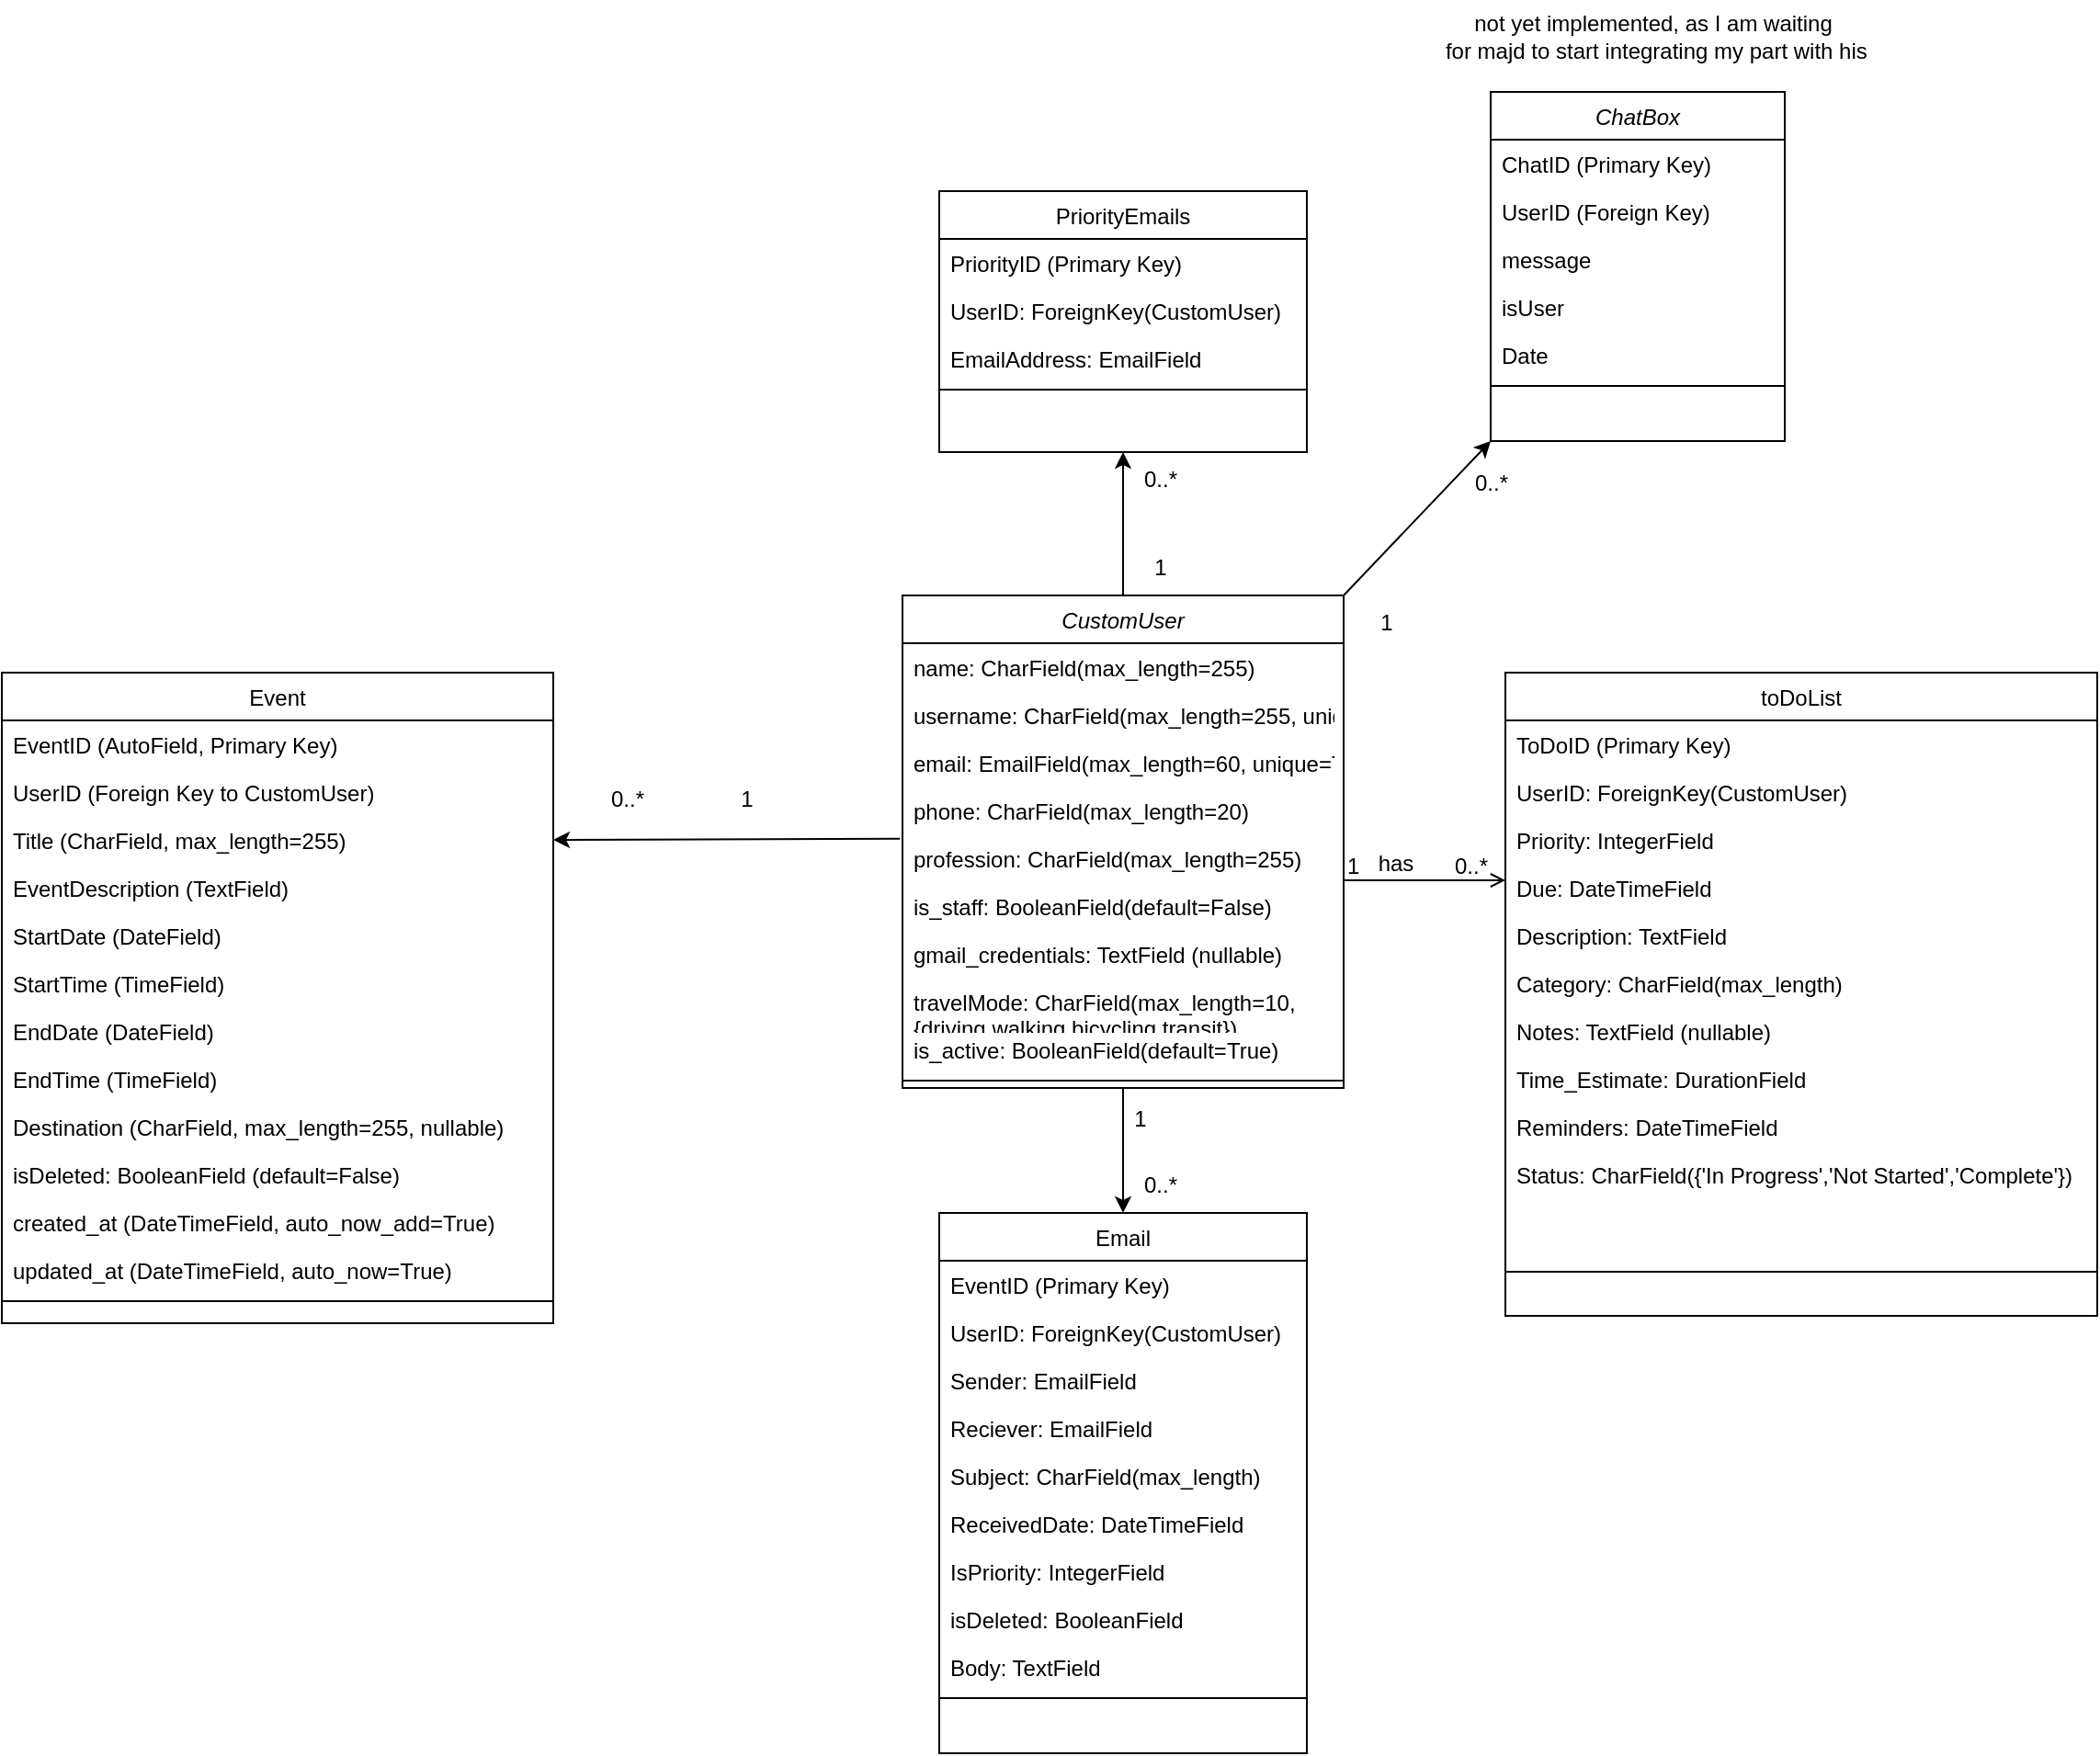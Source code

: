 <mxfile version="22.1.16" type="device">
  <diagram id="C5RBs43oDa-KdzZeNtuy" name="Page-1">
    <mxGraphModel dx="2977" dy="2039" grid="1" gridSize="10" guides="1" tooltips="1" connect="1" arrows="1" fold="1" page="1" pageScale="1" pageWidth="827" pageHeight="1169" math="0" shadow="0">
      <root>
        <mxCell id="WIyWlLk6GJQsqaUBKTNV-0" />
        <mxCell id="WIyWlLk6GJQsqaUBKTNV-1" parent="WIyWlLk6GJQsqaUBKTNV-0" />
        <mxCell id="zkfFHV4jXpPFQw0GAbJ--0" value="CustomUser" style="swimlane;fontStyle=2;align=center;verticalAlign=top;childLayout=stackLayout;horizontal=1;startSize=26;horizontalStack=0;resizeParent=1;resizeLast=0;collapsible=1;marginBottom=0;rounded=0;shadow=0;strokeWidth=1;" parent="WIyWlLk6GJQsqaUBKTNV-1" vertex="1">
          <mxGeometry x="270" y="284" width="240" height="268" as="geometry">
            <mxRectangle x="230" y="140" width="160" height="26" as="alternateBounds" />
          </mxGeometry>
        </mxCell>
        <mxCell id="J3zc6WyBxB49zYIs986k-4" value="name: CharField(max_length=255)" style="text;align=left;verticalAlign=top;spacingLeft=4;spacingRight=4;overflow=hidden;rotatable=0;points=[[0,0.5],[1,0.5]];portConstraint=eastwest;" parent="zkfFHV4jXpPFQw0GAbJ--0" vertex="1">
          <mxGeometry y="26" width="240" height="26" as="geometry" />
        </mxCell>
        <mxCell id="zkfFHV4jXpPFQw0GAbJ--1" value="username: CharField(max_length=255, unique=True)" style="text;align=left;verticalAlign=top;spacingLeft=4;spacingRight=4;overflow=hidden;rotatable=0;points=[[0,0.5],[1,0.5]];portConstraint=eastwest;" parent="zkfFHV4jXpPFQw0GAbJ--0" vertex="1">
          <mxGeometry y="52" width="240" height="26" as="geometry" />
        </mxCell>
        <mxCell id="zkfFHV4jXpPFQw0GAbJ--2" value="email: EmailField(max_length=60, unique=True)" style="text;align=left;verticalAlign=top;spacingLeft=4;spacingRight=4;overflow=hidden;rotatable=0;points=[[0,0.5],[1,0.5]];portConstraint=eastwest;rounded=0;shadow=0;html=0;" parent="zkfFHV4jXpPFQw0GAbJ--0" vertex="1">
          <mxGeometry y="78" width="240" height="26" as="geometry" />
        </mxCell>
        <mxCell id="zkfFHV4jXpPFQw0GAbJ--3" value="phone: CharField(max_length=20)" style="text;align=left;verticalAlign=top;spacingLeft=4;spacingRight=4;overflow=hidden;rotatable=0;points=[[0,0.5],[1,0.5]];portConstraint=eastwest;rounded=0;shadow=0;html=0;" parent="zkfFHV4jXpPFQw0GAbJ--0" vertex="1">
          <mxGeometry y="104" width="240" height="26" as="geometry" />
        </mxCell>
        <mxCell id="zkfFHV4jXpPFQw0GAbJ--5" value="profession: CharField(max_length=255)" style="text;align=left;verticalAlign=top;spacingLeft=4;spacingRight=4;overflow=hidden;rotatable=0;points=[[0,0.5],[1,0.5]];portConstraint=eastwest;" parent="zkfFHV4jXpPFQw0GAbJ--0" vertex="1">
          <mxGeometry y="130" width="240" height="26" as="geometry" />
        </mxCell>
        <mxCell id="J3zc6WyBxB49zYIs986k-5" value="is_staff: BooleanField(default=False)" style="text;align=left;verticalAlign=top;spacingLeft=4;spacingRight=4;overflow=hidden;rotatable=0;points=[[0,0.5],[1,0.5]];portConstraint=eastwest;" parent="zkfFHV4jXpPFQw0GAbJ--0" vertex="1">
          <mxGeometry y="156" width="240" height="26" as="geometry" />
        </mxCell>
        <mxCell id="E0Re_cw0ziKKzkKuO9r6-8" value="gmail_credentials: TextField (nullable)" style="text;align=left;verticalAlign=top;spacingLeft=4;spacingRight=4;overflow=hidden;rotatable=0;points=[[0,0.5],[1,0.5]];portConstraint=eastwest;" vertex="1" parent="zkfFHV4jXpPFQw0GAbJ--0">
          <mxGeometry y="182" width="240" height="26" as="geometry" />
        </mxCell>
        <mxCell id="E0Re_cw0ziKKzkKuO9r6-11" value="travelMode: CharField(max_length=10, &#xa;{driving,walking,bicycling,transit})" style="text;align=left;verticalAlign=top;spacingLeft=4;spacingRight=4;overflow=hidden;rotatable=0;points=[[0,0.5],[1,0.5]];portConstraint=eastwest;" vertex="1" parent="zkfFHV4jXpPFQw0GAbJ--0">
          <mxGeometry y="208" width="240" height="26" as="geometry" />
        </mxCell>
        <mxCell id="E0Re_cw0ziKKzkKuO9r6-9" value="is_active: BooleanField(default=True)" style="text;align=left;verticalAlign=top;spacingLeft=4;spacingRight=4;overflow=hidden;rotatable=0;points=[[0,0.5],[1,0.5]];portConstraint=eastwest;" vertex="1" parent="zkfFHV4jXpPFQw0GAbJ--0">
          <mxGeometry y="234" width="240" height="26" as="geometry" />
        </mxCell>
        <mxCell id="zkfFHV4jXpPFQw0GAbJ--4" value="" style="line;html=1;strokeWidth=1;align=left;verticalAlign=middle;spacingTop=-1;spacingLeft=3;spacingRight=3;rotatable=0;labelPosition=right;points=[];portConstraint=eastwest;" parent="zkfFHV4jXpPFQw0GAbJ--0" vertex="1">
          <mxGeometry y="260" width="240" height="8" as="geometry" />
        </mxCell>
        <mxCell id="zkfFHV4jXpPFQw0GAbJ--17" value="toDoList" style="swimlane;fontStyle=0;align=center;verticalAlign=top;childLayout=stackLayout;horizontal=1;startSize=26;horizontalStack=0;resizeParent=1;resizeLast=0;collapsible=1;marginBottom=0;rounded=0;shadow=0;strokeWidth=1;" parent="WIyWlLk6GJQsqaUBKTNV-1" vertex="1">
          <mxGeometry x="598" y="326" width="322" height="350" as="geometry">
            <mxRectangle x="550" y="140" width="160" height="26" as="alternateBounds" />
          </mxGeometry>
        </mxCell>
        <mxCell id="J3zc6WyBxB49zYIs986k-7" value="ToDoID (Primary Key)" style="text;align=left;verticalAlign=top;spacingLeft=4;spacingRight=4;overflow=hidden;rotatable=0;points=[[0,0.5],[1,0.5]];portConstraint=eastwest;" parent="zkfFHV4jXpPFQw0GAbJ--17" vertex="1">
          <mxGeometry y="26" width="322" height="26" as="geometry" />
        </mxCell>
        <mxCell id="J3zc6WyBxB49zYIs986k-8" value="UserID: ForeignKey(CustomUser)" style="text;align=left;verticalAlign=top;spacingLeft=4;spacingRight=4;overflow=hidden;rotatable=0;points=[[0,0.5],[1,0.5]];portConstraint=eastwest;rounded=0;shadow=0;html=0;" parent="zkfFHV4jXpPFQw0GAbJ--17" vertex="1">
          <mxGeometry y="52" width="322" height="26" as="geometry" />
        </mxCell>
        <mxCell id="zkfFHV4jXpPFQw0GAbJ--19" value="Priority: IntegerField" style="text;align=left;verticalAlign=top;spacingLeft=4;spacingRight=4;overflow=hidden;rotatable=0;points=[[0,0.5],[1,0.5]];portConstraint=eastwest;rounded=0;shadow=0;html=0;" parent="zkfFHV4jXpPFQw0GAbJ--17" vertex="1">
          <mxGeometry y="78" width="322" height="26" as="geometry" />
        </mxCell>
        <mxCell id="zkfFHV4jXpPFQw0GAbJ--20" value="Due: DateTimeField" style="text;align=left;verticalAlign=top;spacingLeft=4;spacingRight=4;overflow=hidden;rotatable=0;points=[[0,0.5],[1,0.5]];portConstraint=eastwest;rounded=0;shadow=0;html=0;" parent="zkfFHV4jXpPFQw0GAbJ--17" vertex="1">
          <mxGeometry y="104" width="322" height="26" as="geometry" />
        </mxCell>
        <mxCell id="zkfFHV4jXpPFQw0GAbJ--18" value="Description: TextField" style="text;align=left;verticalAlign=top;spacingLeft=4;spacingRight=4;overflow=hidden;rotatable=0;points=[[0,0.5],[1,0.5]];portConstraint=eastwest;" parent="zkfFHV4jXpPFQw0GAbJ--17" vertex="1">
          <mxGeometry y="130" width="322" height="26" as="geometry" />
        </mxCell>
        <mxCell id="zkfFHV4jXpPFQw0GAbJ--21" value="Category: CharField(max_length)" style="text;align=left;verticalAlign=top;spacingLeft=4;spacingRight=4;overflow=hidden;rotatable=0;points=[[0,0.5],[1,0.5]];portConstraint=eastwest;rounded=0;shadow=0;html=0;" parent="zkfFHV4jXpPFQw0GAbJ--17" vertex="1">
          <mxGeometry y="156" width="322" height="26" as="geometry" />
        </mxCell>
        <mxCell id="zkfFHV4jXpPFQw0GAbJ--22" value="Notes: TextField (nullable)" style="text;align=left;verticalAlign=top;spacingLeft=4;spacingRight=4;overflow=hidden;rotatable=0;points=[[0,0.5],[1,0.5]];portConstraint=eastwest;rounded=0;shadow=0;html=0;" parent="zkfFHV4jXpPFQw0GAbJ--17" vertex="1">
          <mxGeometry y="182" width="322" height="26" as="geometry" />
        </mxCell>
        <mxCell id="zkfFHV4jXpPFQw0GAbJ--24" value="Time_Estimate: DurationField" style="text;align=left;verticalAlign=top;spacingLeft=4;spacingRight=4;overflow=hidden;rotatable=0;points=[[0,0.5],[1,0.5]];portConstraint=eastwest;" parent="zkfFHV4jXpPFQw0GAbJ--17" vertex="1">
          <mxGeometry y="208" width="322" height="26" as="geometry" />
        </mxCell>
        <mxCell id="zkfFHV4jXpPFQw0GAbJ--25" value="Reminders: DateTimeField" style="text;align=left;verticalAlign=top;spacingLeft=4;spacingRight=4;overflow=hidden;rotatable=0;points=[[0,0.5],[1,0.5]];portConstraint=eastwest;" parent="zkfFHV4jXpPFQw0GAbJ--17" vertex="1">
          <mxGeometry y="234" width="322" height="26" as="geometry" />
        </mxCell>
        <mxCell id="J3zc6WyBxB49zYIs986k-0" value="Status: CharField({&#39;In Progress&#39;,&#39;Not Started&#39;,&#39;Complete&#39;})" style="text;align=left;verticalAlign=top;spacingLeft=4;spacingRight=4;overflow=hidden;rotatable=0;points=[[0,0.5],[1,0.5]];portConstraint=eastwest;" parent="zkfFHV4jXpPFQw0GAbJ--17" vertex="1">
          <mxGeometry y="260" width="322" height="62" as="geometry" />
        </mxCell>
        <mxCell id="zkfFHV4jXpPFQw0GAbJ--23" value="" style="line;html=1;strokeWidth=1;align=left;verticalAlign=middle;spacingTop=-1;spacingLeft=3;spacingRight=3;rotatable=0;labelPosition=right;points=[];portConstraint=eastwest;" parent="zkfFHV4jXpPFQw0GAbJ--17" vertex="1">
          <mxGeometry y="322" width="322" height="8" as="geometry" />
        </mxCell>
        <mxCell id="zkfFHV4jXpPFQw0GAbJ--26" value="" style="endArrow=open;shadow=0;strokeWidth=1;rounded=0;endFill=1;edgeStyle=elbowEdgeStyle;elbow=vertical;" parent="WIyWlLk6GJQsqaUBKTNV-1" source="zkfFHV4jXpPFQw0GAbJ--0" target="zkfFHV4jXpPFQw0GAbJ--17" edge="1">
          <mxGeometry x="0.5" y="41" relative="1" as="geometry">
            <mxPoint x="470" y="398" as="sourcePoint" />
            <mxPoint x="630" y="398" as="targetPoint" />
            <mxPoint x="-40" y="32" as="offset" />
          </mxGeometry>
        </mxCell>
        <mxCell id="zkfFHV4jXpPFQw0GAbJ--27" value="1" style="resizable=0;align=left;verticalAlign=bottom;labelBackgroundColor=none;fontSize=12;" parent="zkfFHV4jXpPFQw0GAbJ--26" connectable="0" vertex="1">
          <mxGeometry x="-1" relative="1" as="geometry">
            <mxPoint y="1" as="offset" />
          </mxGeometry>
        </mxCell>
        <mxCell id="zkfFHV4jXpPFQw0GAbJ--28" value="0..*" style="resizable=0;align=right;verticalAlign=bottom;labelBackgroundColor=none;fontSize=12;" parent="zkfFHV4jXpPFQw0GAbJ--26" connectable="0" vertex="1">
          <mxGeometry x="1" relative="1" as="geometry">
            <mxPoint x="-8" y="1" as="offset" />
          </mxGeometry>
        </mxCell>
        <mxCell id="zkfFHV4jXpPFQw0GAbJ--29" value="has" style="text;html=1;resizable=0;points=[];;align=center;verticalAlign=middle;labelBackgroundColor=none;rounded=0;shadow=0;strokeWidth=1;fontSize=12;" parent="zkfFHV4jXpPFQw0GAbJ--26" vertex="1" connectable="0">
          <mxGeometry x="0.5" y="49" relative="1" as="geometry">
            <mxPoint x="-38" y="40" as="offset" />
          </mxGeometry>
        </mxCell>
        <mxCell id="J3zc6WyBxB49zYIs986k-6" value="Email" style="swimlane;fontStyle=0;align=center;verticalAlign=top;childLayout=stackLayout;horizontal=1;startSize=26;horizontalStack=0;resizeParent=1;resizeLast=0;collapsible=1;marginBottom=0;rounded=0;shadow=0;strokeWidth=1;" parent="WIyWlLk6GJQsqaUBKTNV-1" vertex="1">
          <mxGeometry x="290" y="620" width="200" height="294" as="geometry">
            <mxRectangle x="550" y="140" width="160" height="26" as="alternateBounds" />
          </mxGeometry>
        </mxCell>
        <mxCell id="J3zc6WyBxB49zYIs986k-9" value="EventID (Primary Key)" style="text;align=left;verticalAlign=top;spacingLeft=4;spacingRight=4;overflow=hidden;rotatable=0;points=[[0,0.5],[1,0.5]];portConstraint=eastwest;rounded=0;shadow=0;html=0;" parent="J3zc6WyBxB49zYIs986k-6" vertex="1">
          <mxGeometry y="26" width="200" height="26" as="geometry" />
        </mxCell>
        <mxCell id="J3zc6WyBxB49zYIs986k-10" value="UserID: ForeignKey(CustomUser)" style="text;align=left;verticalAlign=top;spacingLeft=4;spacingRight=4;overflow=hidden;rotatable=0;points=[[0,0.5],[1,0.5]];portConstraint=eastwest;rounded=0;shadow=0;html=0;" parent="J3zc6WyBxB49zYIs986k-6" vertex="1">
          <mxGeometry y="52" width="200" height="26" as="geometry" />
        </mxCell>
        <mxCell id="J3zc6WyBxB49zYIs986k-96" value="Sender: EmailField" style="text;align=left;verticalAlign=top;spacingLeft=4;spacingRight=4;overflow=hidden;rotatable=0;points=[[0,0.5],[1,0.5]];portConstraint=eastwest;" parent="J3zc6WyBxB49zYIs986k-6" vertex="1">
          <mxGeometry y="78" width="200" height="26" as="geometry" />
        </mxCell>
        <mxCell id="J3zc6WyBxB49zYIs986k-11" value="Reciever: EmailField" style="text;align=left;verticalAlign=top;spacingLeft=4;spacingRight=4;overflow=hidden;rotatable=0;points=[[0,0.5],[1,0.5]];portConstraint=eastwest;rounded=0;shadow=0;html=0;" parent="J3zc6WyBxB49zYIs986k-6" vertex="1">
          <mxGeometry y="104" width="200" height="26" as="geometry" />
        </mxCell>
        <mxCell id="J3zc6WyBxB49zYIs986k-12" value="Subject: CharField(max_length)" style="text;align=left;verticalAlign=top;spacingLeft=4;spacingRight=4;overflow=hidden;rotatable=0;points=[[0,0.5],[1,0.5]];portConstraint=eastwest;" parent="J3zc6WyBxB49zYIs986k-6" vertex="1">
          <mxGeometry y="130" width="200" height="26" as="geometry" />
        </mxCell>
        <mxCell id="J3zc6WyBxB49zYIs986k-13" value="ReceivedDate: DateTimeField" style="text;align=left;verticalAlign=top;spacingLeft=4;spacingRight=4;overflow=hidden;rotatable=0;points=[[0,0.5],[1,0.5]];portConstraint=eastwest;" parent="J3zc6WyBxB49zYIs986k-6" vertex="1">
          <mxGeometry y="156" width="200" height="26" as="geometry" />
        </mxCell>
        <mxCell id="J3zc6WyBxB49zYIs986k-97" value="IsPriority: IntegerField" style="text;align=left;verticalAlign=top;spacingLeft=4;spacingRight=4;overflow=hidden;rotatable=0;points=[[0,0.5],[1,0.5]];portConstraint=eastwest;" parent="J3zc6WyBxB49zYIs986k-6" vertex="1">
          <mxGeometry y="182" width="200" height="26" as="geometry" />
        </mxCell>
        <mxCell id="J3zc6WyBxB49zYIs986k-98" value="isDeleted: BooleanField " style="text;align=left;verticalAlign=top;spacingLeft=4;spacingRight=4;overflow=hidden;rotatable=0;points=[[0,0.5],[1,0.5]];portConstraint=eastwest;" parent="J3zc6WyBxB49zYIs986k-6" vertex="1">
          <mxGeometry y="208" width="200" height="26" as="geometry" />
        </mxCell>
        <mxCell id="J3zc6WyBxB49zYIs986k-100" value="Body: TextField" style="text;align=left;verticalAlign=top;spacingLeft=4;spacingRight=4;overflow=hidden;rotatable=0;points=[[0,0.5],[1,0.5]];portConstraint=eastwest;" parent="J3zc6WyBxB49zYIs986k-6" vertex="1">
          <mxGeometry y="234" width="200" height="26" as="geometry" />
        </mxCell>
        <mxCell id="J3zc6WyBxB49zYIs986k-15" value="" style="line;html=1;strokeWidth=1;align=left;verticalAlign=middle;spacingTop=-1;spacingLeft=3;spacingRight=3;rotatable=0;labelPosition=right;points=[];portConstraint=eastwest;" parent="J3zc6WyBxB49zYIs986k-6" vertex="1">
          <mxGeometry y="260" width="200" height="8" as="geometry" />
        </mxCell>
        <mxCell id="J3zc6WyBxB49zYIs986k-16" value="" style="endArrow=classic;html=1;rounded=0;exitX=0.5;exitY=1;exitDx=0;exitDy=0;entryX=0.5;entryY=0;entryDx=0;entryDy=0;" parent="WIyWlLk6GJQsqaUBKTNV-1" source="zkfFHV4jXpPFQw0GAbJ--0" target="J3zc6WyBxB49zYIs986k-6" edge="1">
          <mxGeometry width="50" height="50" relative="1" as="geometry">
            <mxPoint x="560" y="536" as="sourcePoint" />
            <mxPoint x="610" y="486" as="targetPoint" />
          </mxGeometry>
        </mxCell>
        <mxCell id="J3zc6WyBxB49zYIs986k-17" value="1" style="text;html=1;align=center;verticalAlign=middle;resizable=0;points=[];autosize=1;strokeColor=none;fillColor=none;" parent="WIyWlLk6GJQsqaUBKTNV-1" vertex="1">
          <mxGeometry x="384" y="554" width="30" height="30" as="geometry" />
        </mxCell>
        <mxCell id="J3zc6WyBxB49zYIs986k-18" value="0..*" style="text;html=1;align=center;verticalAlign=middle;resizable=0;points=[];autosize=1;strokeColor=none;fillColor=none;" parent="WIyWlLk6GJQsqaUBKTNV-1" vertex="1">
          <mxGeometry x="390" y="590" width="40" height="30" as="geometry" />
        </mxCell>
        <mxCell id="J3zc6WyBxB49zYIs986k-19" value="Event" style="swimlane;fontStyle=0;align=center;verticalAlign=top;childLayout=stackLayout;horizontal=1;startSize=26;horizontalStack=0;resizeParent=1;resizeLast=0;collapsible=1;marginBottom=0;rounded=0;shadow=0;strokeWidth=1;" parent="WIyWlLk6GJQsqaUBKTNV-1" vertex="1">
          <mxGeometry x="-220" y="326" width="300" height="354" as="geometry">
            <mxRectangle x="550" y="140" width="160" height="26" as="alternateBounds" />
          </mxGeometry>
        </mxCell>
        <mxCell id="J3zc6WyBxB49zYIs986k-20" value="EventID (AutoField, Primary Key)" style="text;align=left;verticalAlign=top;spacingLeft=4;spacingRight=4;overflow=hidden;rotatable=0;points=[[0,0.5],[1,0.5]];portConstraint=eastwest;rounded=0;shadow=0;html=0;" parent="J3zc6WyBxB49zYIs986k-19" vertex="1">
          <mxGeometry y="26" width="300" height="26" as="geometry" />
        </mxCell>
        <mxCell id="J3zc6WyBxB49zYIs986k-21" value="UserID (Foreign Key to CustomUser)&#xa;" style="text;align=left;verticalAlign=top;spacingLeft=4;spacingRight=4;overflow=hidden;rotatable=0;points=[[0,0.5],[1,0.5]];portConstraint=eastwest;rounded=0;shadow=0;html=0;" parent="J3zc6WyBxB49zYIs986k-19" vertex="1">
          <mxGeometry y="52" width="300" height="26" as="geometry" />
        </mxCell>
        <mxCell id="J3zc6WyBxB49zYIs986k-22" value="Title (CharField, max_length=255)&#xa;" style="text;align=left;verticalAlign=top;spacingLeft=4;spacingRight=4;overflow=hidden;rotatable=0;points=[[0,0.5],[1,0.5]];portConstraint=eastwest;rounded=0;shadow=0;html=0;" parent="J3zc6WyBxB49zYIs986k-19" vertex="1">
          <mxGeometry y="78" width="300" height="26" as="geometry" />
        </mxCell>
        <mxCell id="J3zc6WyBxB49zYIs986k-23" value="EventDescription (TextField)&#xa;" style="text;align=left;verticalAlign=top;spacingLeft=4;spacingRight=4;overflow=hidden;rotatable=0;points=[[0,0.5],[1,0.5]];portConstraint=eastwest;" parent="J3zc6WyBxB49zYIs986k-19" vertex="1">
          <mxGeometry y="104" width="300" height="26" as="geometry" />
        </mxCell>
        <mxCell id="J3zc6WyBxB49zYIs986k-24" value="StartDate (DateField)&#xa;" style="text;align=left;verticalAlign=top;spacingLeft=4;spacingRight=4;overflow=hidden;rotatable=0;points=[[0,0.5],[1,0.5]];portConstraint=eastwest;" parent="J3zc6WyBxB49zYIs986k-19" vertex="1">
          <mxGeometry y="130" width="300" height="26" as="geometry" />
        </mxCell>
        <mxCell id="J3zc6WyBxB49zYIs986k-43" value="StartTime (TimeField)&#xa;" style="text;align=left;verticalAlign=top;spacingLeft=4;spacingRight=4;overflow=hidden;rotatable=0;points=[[0,0.5],[1,0.5]];portConstraint=eastwest;" parent="J3zc6WyBxB49zYIs986k-19" vertex="1">
          <mxGeometry y="156" width="300" height="26" as="geometry" />
        </mxCell>
        <mxCell id="E0Re_cw0ziKKzkKuO9r6-0" value="EndDate (DateField)&#xa;" style="text;align=left;verticalAlign=top;spacingLeft=4;spacingRight=4;overflow=hidden;rotatable=0;points=[[0,0.5],[1,0.5]];portConstraint=eastwest;" vertex="1" parent="J3zc6WyBxB49zYIs986k-19">
          <mxGeometry y="182" width="300" height="26" as="geometry" />
        </mxCell>
        <mxCell id="E0Re_cw0ziKKzkKuO9r6-3" value="EndTime (TimeField)&#xa;" style="text;align=left;verticalAlign=top;spacingLeft=4;spacingRight=4;overflow=hidden;rotatable=0;points=[[0,0.5],[1,0.5]];portConstraint=eastwest;" vertex="1" parent="J3zc6WyBxB49zYIs986k-19">
          <mxGeometry y="208" width="300" height="26" as="geometry" />
        </mxCell>
        <mxCell id="E0Re_cw0ziKKzkKuO9r6-4" value="Destination (CharField, max_length=255, nullable)&#xa;" style="text;align=left;verticalAlign=top;spacingLeft=4;spacingRight=4;overflow=hidden;rotatable=0;points=[[0,0.5],[1,0.5]];portConstraint=eastwest;" vertex="1" parent="J3zc6WyBxB49zYIs986k-19">
          <mxGeometry y="234" width="300" height="26" as="geometry" />
        </mxCell>
        <mxCell id="E0Re_cw0ziKKzkKuO9r6-5" value="isDeleted: BooleanField (default=False)" style="text;align=left;verticalAlign=top;spacingLeft=4;spacingRight=4;overflow=hidden;rotatable=0;points=[[0,0.5],[1,0.5]];portConstraint=eastwest;" vertex="1" parent="J3zc6WyBxB49zYIs986k-19">
          <mxGeometry y="260" width="300" height="26" as="geometry" />
        </mxCell>
        <mxCell id="E0Re_cw0ziKKzkKuO9r6-2" value="created_at (DateTimeField, auto_now_add=True)&#xa;" style="text;align=left;verticalAlign=top;spacingLeft=4;spacingRight=4;overflow=hidden;rotatable=0;points=[[0,0.5],[1,0.5]];portConstraint=eastwest;" vertex="1" parent="J3zc6WyBxB49zYIs986k-19">
          <mxGeometry y="286" width="300" height="26" as="geometry" />
        </mxCell>
        <mxCell id="E0Re_cw0ziKKzkKuO9r6-1" value="updated_at (DateTimeField, auto_now=True)&#xa;" style="text;align=left;verticalAlign=top;spacingLeft=4;spacingRight=4;overflow=hidden;rotatable=0;points=[[0,0.5],[1,0.5]];portConstraint=eastwest;" vertex="1" parent="J3zc6WyBxB49zYIs986k-19">
          <mxGeometry y="312" width="300" height="26" as="geometry" />
        </mxCell>
        <mxCell id="J3zc6WyBxB49zYIs986k-25" value="" style="line;html=1;strokeWidth=1;align=left;verticalAlign=middle;spacingTop=-1;spacingLeft=3;spacingRight=3;rotatable=0;labelPosition=right;points=[];portConstraint=eastwest;" parent="J3zc6WyBxB49zYIs986k-19" vertex="1">
          <mxGeometry y="338" width="300" height="8" as="geometry" />
        </mxCell>
        <mxCell id="J3zc6WyBxB49zYIs986k-42" value="PriorityEmails" style="swimlane;fontStyle=0;align=center;verticalAlign=top;childLayout=stackLayout;horizontal=1;startSize=26;horizontalStack=0;resizeParent=1;resizeLast=0;collapsible=1;marginBottom=0;rounded=0;shadow=0;strokeWidth=1;" parent="WIyWlLk6GJQsqaUBKTNV-1" vertex="1">
          <mxGeometry x="290" y="64" width="200" height="142" as="geometry">
            <mxRectangle x="550" y="140" width="160" height="26" as="alternateBounds" />
          </mxGeometry>
        </mxCell>
        <mxCell id="J3zc6WyBxB49zYIs986k-44" value="PriorityID (Primary Key)" style="text;align=left;verticalAlign=top;spacingLeft=4;spacingRight=4;overflow=hidden;rotatable=0;points=[[0,0.5],[1,0.5]];portConstraint=eastwest;rounded=0;shadow=0;html=0;" parent="J3zc6WyBxB49zYIs986k-42" vertex="1">
          <mxGeometry y="26" width="200" height="26" as="geometry" />
        </mxCell>
        <mxCell id="J3zc6WyBxB49zYIs986k-45" value="UserID: ForeignKey(CustomUser)" style="text;align=left;verticalAlign=top;spacingLeft=4;spacingRight=4;overflow=hidden;rotatable=0;points=[[0,0.5],[1,0.5]];portConstraint=eastwest;rounded=0;shadow=0;html=0;" parent="J3zc6WyBxB49zYIs986k-42" vertex="1">
          <mxGeometry y="52" width="200" height="26" as="geometry" />
        </mxCell>
        <mxCell id="J3zc6WyBxB49zYIs986k-46" value="EmailAddress: EmailField" style="text;align=left;verticalAlign=top;spacingLeft=4;spacingRight=4;overflow=hidden;rotatable=0;points=[[0,0.5],[1,0.5]];portConstraint=eastwest;rounded=0;shadow=0;html=0;" parent="J3zc6WyBxB49zYIs986k-42" vertex="1">
          <mxGeometry y="78" width="200" height="26" as="geometry" />
        </mxCell>
        <mxCell id="J3zc6WyBxB49zYIs986k-53" value="" style="line;html=1;strokeWidth=1;align=left;verticalAlign=middle;spacingTop=-1;spacingLeft=3;spacingRight=3;rotatable=0;labelPosition=right;points=[];portConstraint=eastwest;" parent="J3zc6WyBxB49zYIs986k-42" vertex="1">
          <mxGeometry y="104" width="200" height="8" as="geometry" />
        </mxCell>
        <mxCell id="J3zc6WyBxB49zYIs986k-54" value="" style="endArrow=classic;html=1;rounded=0;entryX=1;entryY=0.5;entryDx=0;entryDy=0;exitX=-0.006;exitY=0.092;exitDx=0;exitDy=0;exitPerimeter=0;" parent="WIyWlLk6GJQsqaUBKTNV-1" source="zkfFHV4jXpPFQw0GAbJ--5" target="J3zc6WyBxB49zYIs986k-22" edge="1">
          <mxGeometry width="50" height="50" relative="1" as="geometry">
            <mxPoint x="570" y="566" as="sourcePoint" />
            <mxPoint x="620" y="516" as="targetPoint" />
          </mxGeometry>
        </mxCell>
        <mxCell id="J3zc6WyBxB49zYIs986k-55" value="1" style="text;html=1;align=center;verticalAlign=middle;resizable=0;points=[];autosize=1;strokeColor=none;fillColor=none;" parent="WIyWlLk6GJQsqaUBKTNV-1" vertex="1">
          <mxGeometry x="170" y="380" width="30" height="30" as="geometry" />
        </mxCell>
        <mxCell id="J3zc6WyBxB49zYIs986k-56" value="0..*" style="text;html=1;align=center;verticalAlign=middle;resizable=0;points=[];autosize=1;strokeColor=none;fillColor=none;" parent="WIyWlLk6GJQsqaUBKTNV-1" vertex="1">
          <mxGeometry x="100" y="380" width="40" height="30" as="geometry" />
        </mxCell>
        <mxCell id="J3zc6WyBxB49zYIs986k-58" value="" style="endArrow=classic;html=1;rounded=0;entryX=0.5;entryY=1;entryDx=0;entryDy=0;exitX=0.5;exitY=0;exitDx=0;exitDy=0;" parent="WIyWlLk6GJQsqaUBKTNV-1" source="zkfFHV4jXpPFQw0GAbJ--0" target="J3zc6WyBxB49zYIs986k-42" edge="1">
          <mxGeometry width="50" height="50" relative="1" as="geometry">
            <mxPoint x="430" y="336" as="sourcePoint" />
            <mxPoint x="480" y="286" as="targetPoint" />
          </mxGeometry>
        </mxCell>
        <mxCell id="J3zc6WyBxB49zYIs986k-59" value="1" style="text;html=1;align=center;verticalAlign=middle;resizable=0;points=[];autosize=1;strokeColor=none;fillColor=none;" parent="WIyWlLk6GJQsqaUBKTNV-1" vertex="1">
          <mxGeometry x="395" y="254" width="30" height="30" as="geometry" />
        </mxCell>
        <mxCell id="J3zc6WyBxB49zYIs986k-60" value="0..*" style="text;html=1;align=center;verticalAlign=middle;resizable=0;points=[];autosize=1;strokeColor=none;fillColor=none;" parent="WIyWlLk6GJQsqaUBKTNV-1" vertex="1">
          <mxGeometry x="390" y="206" width="40" height="30" as="geometry" />
        </mxCell>
        <mxCell id="J3zc6WyBxB49zYIs986k-66" value="ChatBox" style="swimlane;fontStyle=2;align=center;verticalAlign=top;childLayout=stackLayout;horizontal=1;startSize=26;horizontalStack=0;resizeParent=1;resizeLast=0;collapsible=1;marginBottom=0;rounded=0;shadow=0;strokeWidth=1;" parent="WIyWlLk6GJQsqaUBKTNV-1" vertex="1">
          <mxGeometry x="590" y="10" width="160" height="190" as="geometry">
            <mxRectangle x="230" y="140" width="160" height="26" as="alternateBounds" />
          </mxGeometry>
        </mxCell>
        <mxCell id="J3zc6WyBxB49zYIs986k-67" value="ChatID (Primary Key)" style="text;align=left;verticalAlign=top;spacingLeft=4;spacingRight=4;overflow=hidden;rotatable=0;points=[[0,0.5],[1,0.5]];portConstraint=eastwest;" parent="J3zc6WyBxB49zYIs986k-66" vertex="1">
          <mxGeometry y="26" width="160" height="26" as="geometry" />
        </mxCell>
        <mxCell id="J3zc6WyBxB49zYIs986k-90" value="UserID (Foreign Key)" style="text;align=left;verticalAlign=top;spacingLeft=4;spacingRight=4;overflow=hidden;rotatable=0;points=[[0,0.5],[1,0.5]];portConstraint=eastwest;rounded=0;shadow=0;html=0;" parent="J3zc6WyBxB49zYIs986k-66" vertex="1">
          <mxGeometry y="52" width="160" height="26" as="geometry" />
        </mxCell>
        <mxCell id="J3zc6WyBxB49zYIs986k-68" value="message" style="text;align=left;verticalAlign=top;spacingLeft=4;spacingRight=4;overflow=hidden;rotatable=0;points=[[0,0.5],[1,0.5]];portConstraint=eastwest;" parent="J3zc6WyBxB49zYIs986k-66" vertex="1">
          <mxGeometry y="78" width="160" height="26" as="geometry" />
        </mxCell>
        <mxCell id="J3zc6WyBxB49zYIs986k-69" value="isUser" style="text;align=left;verticalAlign=top;spacingLeft=4;spacingRight=4;overflow=hidden;rotatable=0;points=[[0,0.5],[1,0.5]];portConstraint=eastwest;rounded=0;shadow=0;html=0;" parent="J3zc6WyBxB49zYIs986k-66" vertex="1">
          <mxGeometry y="104" width="160" height="26" as="geometry" />
        </mxCell>
        <mxCell id="J3zc6WyBxB49zYIs986k-70" value="Date" style="text;align=left;verticalAlign=top;spacingLeft=4;spacingRight=4;overflow=hidden;rotatable=0;points=[[0,0.5],[1,0.5]];portConstraint=eastwest;rounded=0;shadow=0;html=0;" parent="J3zc6WyBxB49zYIs986k-66" vertex="1">
          <mxGeometry y="130" width="160" height="26" as="geometry" />
        </mxCell>
        <mxCell id="J3zc6WyBxB49zYIs986k-73" value="" style="line;html=1;strokeWidth=1;align=left;verticalAlign=middle;spacingTop=-1;spacingLeft=3;spacingRight=3;rotatable=0;labelPosition=right;points=[];portConstraint=eastwest;" parent="J3zc6WyBxB49zYIs986k-66" vertex="1">
          <mxGeometry y="156" width="160" height="8" as="geometry" />
        </mxCell>
        <mxCell id="J3zc6WyBxB49zYIs986k-91" value="" style="endArrow=classic;html=1;rounded=0;exitX=1;exitY=0;exitDx=0;exitDy=0;entryX=0;entryY=1;entryDx=0;entryDy=0;" parent="WIyWlLk6GJQsqaUBKTNV-1" source="zkfFHV4jXpPFQw0GAbJ--0" target="J3zc6WyBxB49zYIs986k-66" edge="1">
          <mxGeometry width="50" height="50" relative="1" as="geometry">
            <mxPoint x="470" y="400" as="sourcePoint" />
            <mxPoint x="520" y="350" as="targetPoint" />
          </mxGeometry>
        </mxCell>
        <mxCell id="J3zc6WyBxB49zYIs986k-92" value="1" style="text;html=1;align=center;verticalAlign=middle;resizable=0;points=[];autosize=1;strokeColor=none;fillColor=none;" parent="WIyWlLk6GJQsqaUBKTNV-1" vertex="1">
          <mxGeometry x="518" y="284" width="30" height="30" as="geometry" />
        </mxCell>
        <mxCell id="J3zc6WyBxB49zYIs986k-93" value="0..*" style="text;html=1;align=center;verticalAlign=middle;resizable=0;points=[];autosize=1;strokeColor=none;fillColor=none;" parent="WIyWlLk6GJQsqaUBKTNV-1" vertex="1">
          <mxGeometry x="570" y="208" width="40" height="30" as="geometry" />
        </mxCell>
        <mxCell id="E0Re_cw0ziKKzkKuO9r6-7" value="not yet implemented, as I am waiting&lt;br&gt;&amp;nbsp;for majd to start integrating my part with his" style="text;html=1;align=center;verticalAlign=middle;resizable=0;points=[];autosize=1;strokeColor=none;fillColor=none;" vertex="1" parent="WIyWlLk6GJQsqaUBKTNV-1">
          <mxGeometry x="548" y="-40" width="260" height="40" as="geometry" />
        </mxCell>
      </root>
    </mxGraphModel>
  </diagram>
</mxfile>
